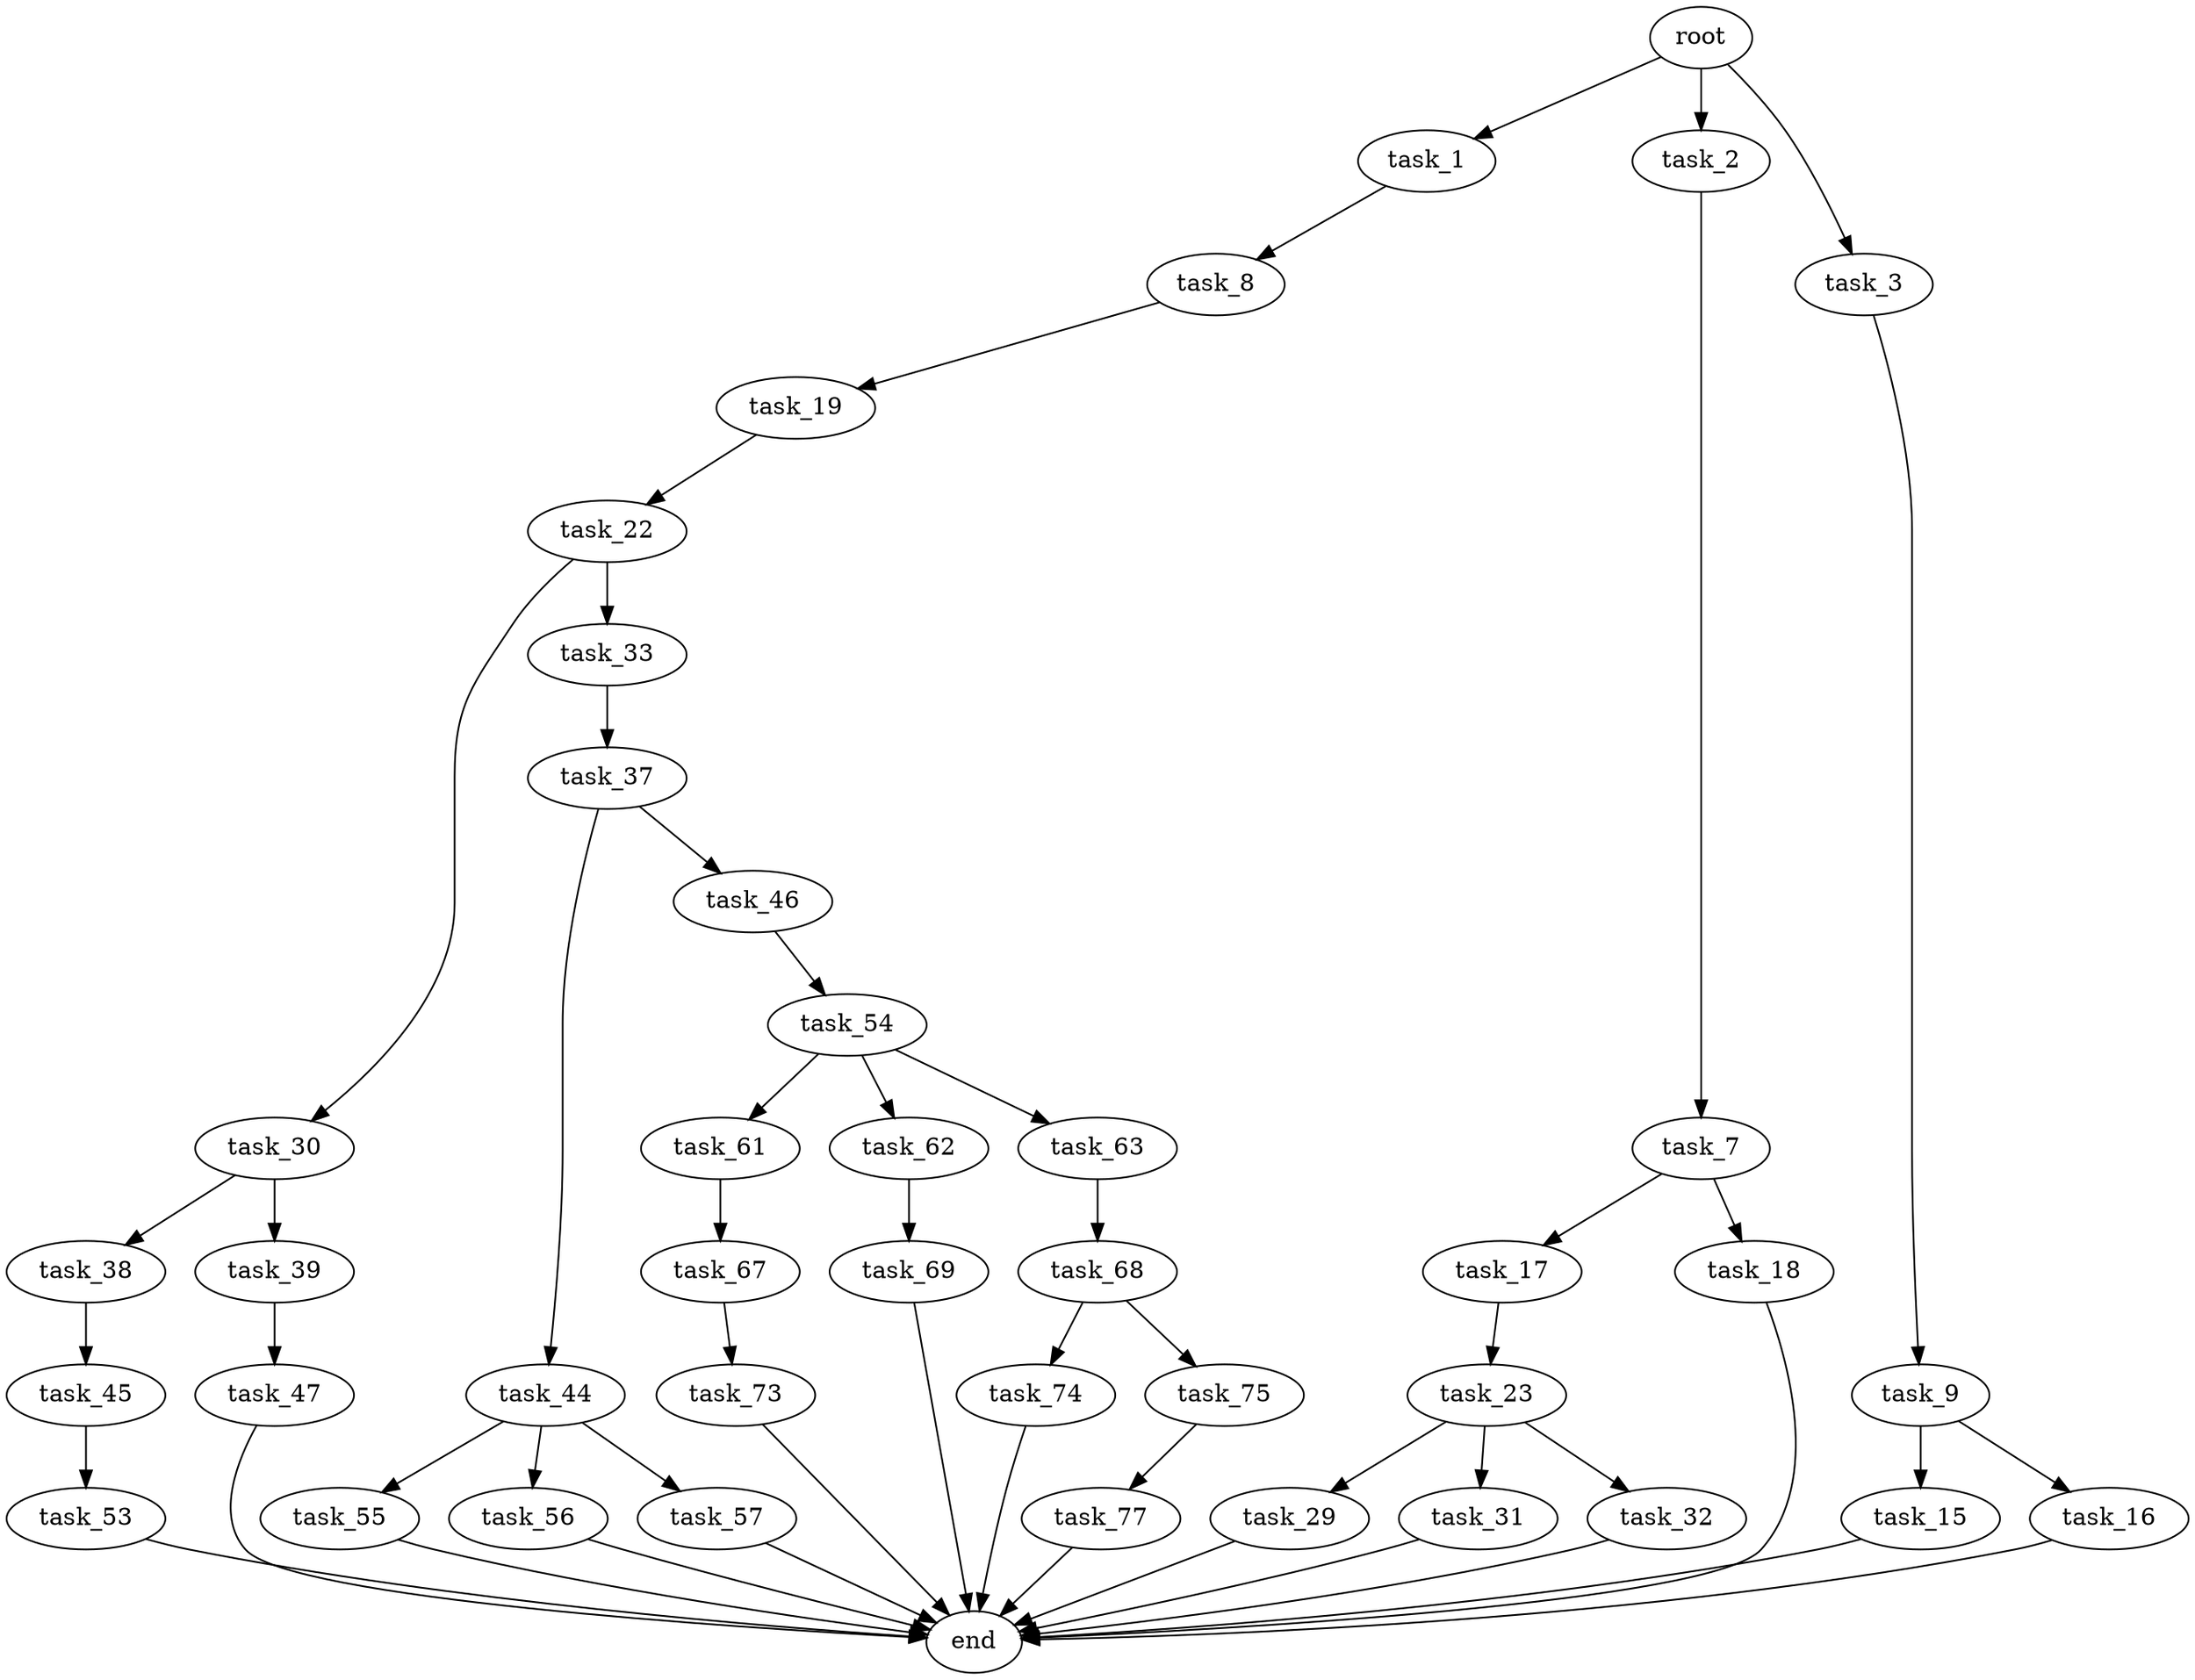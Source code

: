 digraph G {
  root [size="0.000000"];
  task_1 [size="913365152653.000000"];
  task_2 [size="549755813888.000000"];
  task_3 [size="368293445632.000000"];
  task_8 [size="1073741824000.000000"];
  task_7 [size="549755813888.000000"];
  task_9 [size="721839930474.000000"];
  task_17 [size="368293445632.000000"];
  task_18 [size="535065305788.000000"];
  task_19 [size="134217728000.000000"];
  task_15 [size="99830126593.000000"];
  task_16 [size="85347549161.000000"];
  end [size="0.000000"];
  task_23 [size="231928233984.000000"];
  task_22 [size="9438156948.000000"];
  task_30 [size="1073741824000.000000"];
  task_33 [size="22745466008.000000"];
  task_29 [size="1802586784.000000"];
  task_31 [size="12426854378.000000"];
  task_32 [size="19647927074.000000"];
  task_38 [size="7019879850.000000"];
  task_39 [size="28991029248.000000"];
  task_37 [size="115528101665.000000"];
  task_44 [size="566956118228.000000"];
  task_46 [size="231928233984.000000"];
  task_45 [size="390903683820.000000"];
  task_47 [size="27591606462.000000"];
  task_55 [size="5849479143.000000"];
  task_56 [size="134217728000.000000"];
  task_57 [size="36384075599.000000"];
  task_53 [size="6836723926.000000"];
  task_54 [size="25054266248.000000"];
  task_61 [size="68719476736.000000"];
  task_62 [size="1073741824000.000000"];
  task_63 [size="1064404727116.000000"];
  task_67 [size="8589934592.000000"];
  task_69 [size="25134879236.000000"];
  task_68 [size="13908001154.000000"];
  task_73 [size="14494058803.000000"];
  task_74 [size="8589934592.000000"];
  task_75 [size="5924245279.000000"];
  task_77 [size="28991029248.000000"];

  root -> task_1 [size="1.000000"];
  root -> task_2 [size="1.000000"];
  root -> task_3 [size="1.000000"];
  task_1 -> task_8 [size="838860800.000000"];
  task_2 -> task_7 [size="536870912.000000"];
  task_3 -> task_9 [size="411041792.000000"];
  task_8 -> task_19 [size="838860800.000000"];
  task_7 -> task_17 [size="536870912.000000"];
  task_7 -> task_18 [size="536870912.000000"];
  task_9 -> task_15 [size="838860800.000000"];
  task_9 -> task_16 [size="838860800.000000"];
  task_17 -> task_23 [size="411041792.000000"];
  task_18 -> end [size="1.000000"];
  task_19 -> task_22 [size="209715200.000000"];
  task_15 -> end [size="1.000000"];
  task_16 -> end [size="1.000000"];
  task_23 -> task_29 [size="301989888.000000"];
  task_23 -> task_31 [size="301989888.000000"];
  task_23 -> task_32 [size="301989888.000000"];
  task_22 -> task_30 [size="209715200.000000"];
  task_22 -> task_33 [size="209715200.000000"];
  task_30 -> task_38 [size="838860800.000000"];
  task_30 -> task_39 [size="838860800.000000"];
  task_33 -> task_37 [size="411041792.000000"];
  task_29 -> end [size="1.000000"];
  task_31 -> end [size="1.000000"];
  task_32 -> end [size="1.000000"];
  task_38 -> task_45 [size="536870912.000000"];
  task_39 -> task_47 [size="75497472.000000"];
  task_37 -> task_44 [size="209715200.000000"];
  task_37 -> task_46 [size="209715200.000000"];
  task_44 -> task_55 [size="411041792.000000"];
  task_44 -> task_56 [size="411041792.000000"];
  task_44 -> task_57 [size="411041792.000000"];
  task_46 -> task_54 [size="301989888.000000"];
  task_45 -> task_53 [size="536870912.000000"];
  task_47 -> end [size="1.000000"];
  task_55 -> end [size="1.000000"];
  task_56 -> end [size="1.000000"];
  task_57 -> end [size="1.000000"];
  task_53 -> end [size="1.000000"];
  task_54 -> task_61 [size="536870912.000000"];
  task_54 -> task_62 [size="536870912.000000"];
  task_54 -> task_63 [size="536870912.000000"];
  task_61 -> task_67 [size="134217728.000000"];
  task_62 -> task_69 [size="838860800.000000"];
  task_63 -> task_68 [size="838860800.000000"];
  task_67 -> task_73 [size="33554432.000000"];
  task_69 -> end [size="1.000000"];
  task_68 -> task_74 [size="411041792.000000"];
  task_68 -> task_75 [size="411041792.000000"];
  task_73 -> end [size="1.000000"];
  task_74 -> end [size="1.000000"];
  task_75 -> task_77 [size="209715200.000000"];
  task_77 -> end [size="1.000000"];
}
